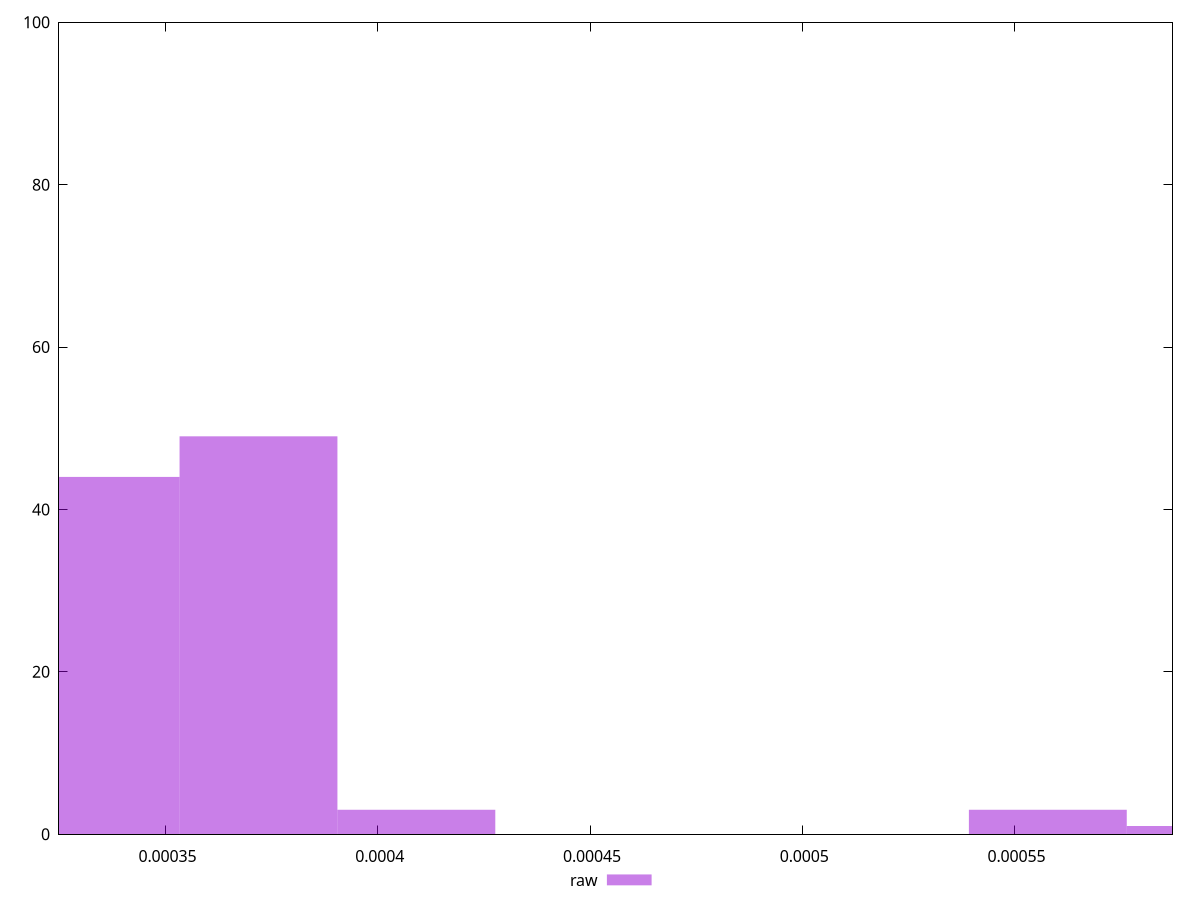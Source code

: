 reset

$raw <<EOF
0.000371901911877704 49
0.00040909210306547435 3
0.0003347117206899336 44
0.000557852867816556 3
0.0005950430590043263 1
EOF

set key outside below
set boxwidth 0.000037190191187770396
set xrange [0.0003249069727174203:0.000587221654420933]
set yrange [0:100]
set trange [0:100]
set style fill transparent solid 0.5 noborder
set terminal svg size 640, 490 enhanced background rgb 'white'
set output "report_00008_2021-01-22T20:58:29.167/meta/score-difference/samples/pages+cached+noexternal+nojs/raw/histogram.svg"

plot $raw title "raw" with boxes

reset
